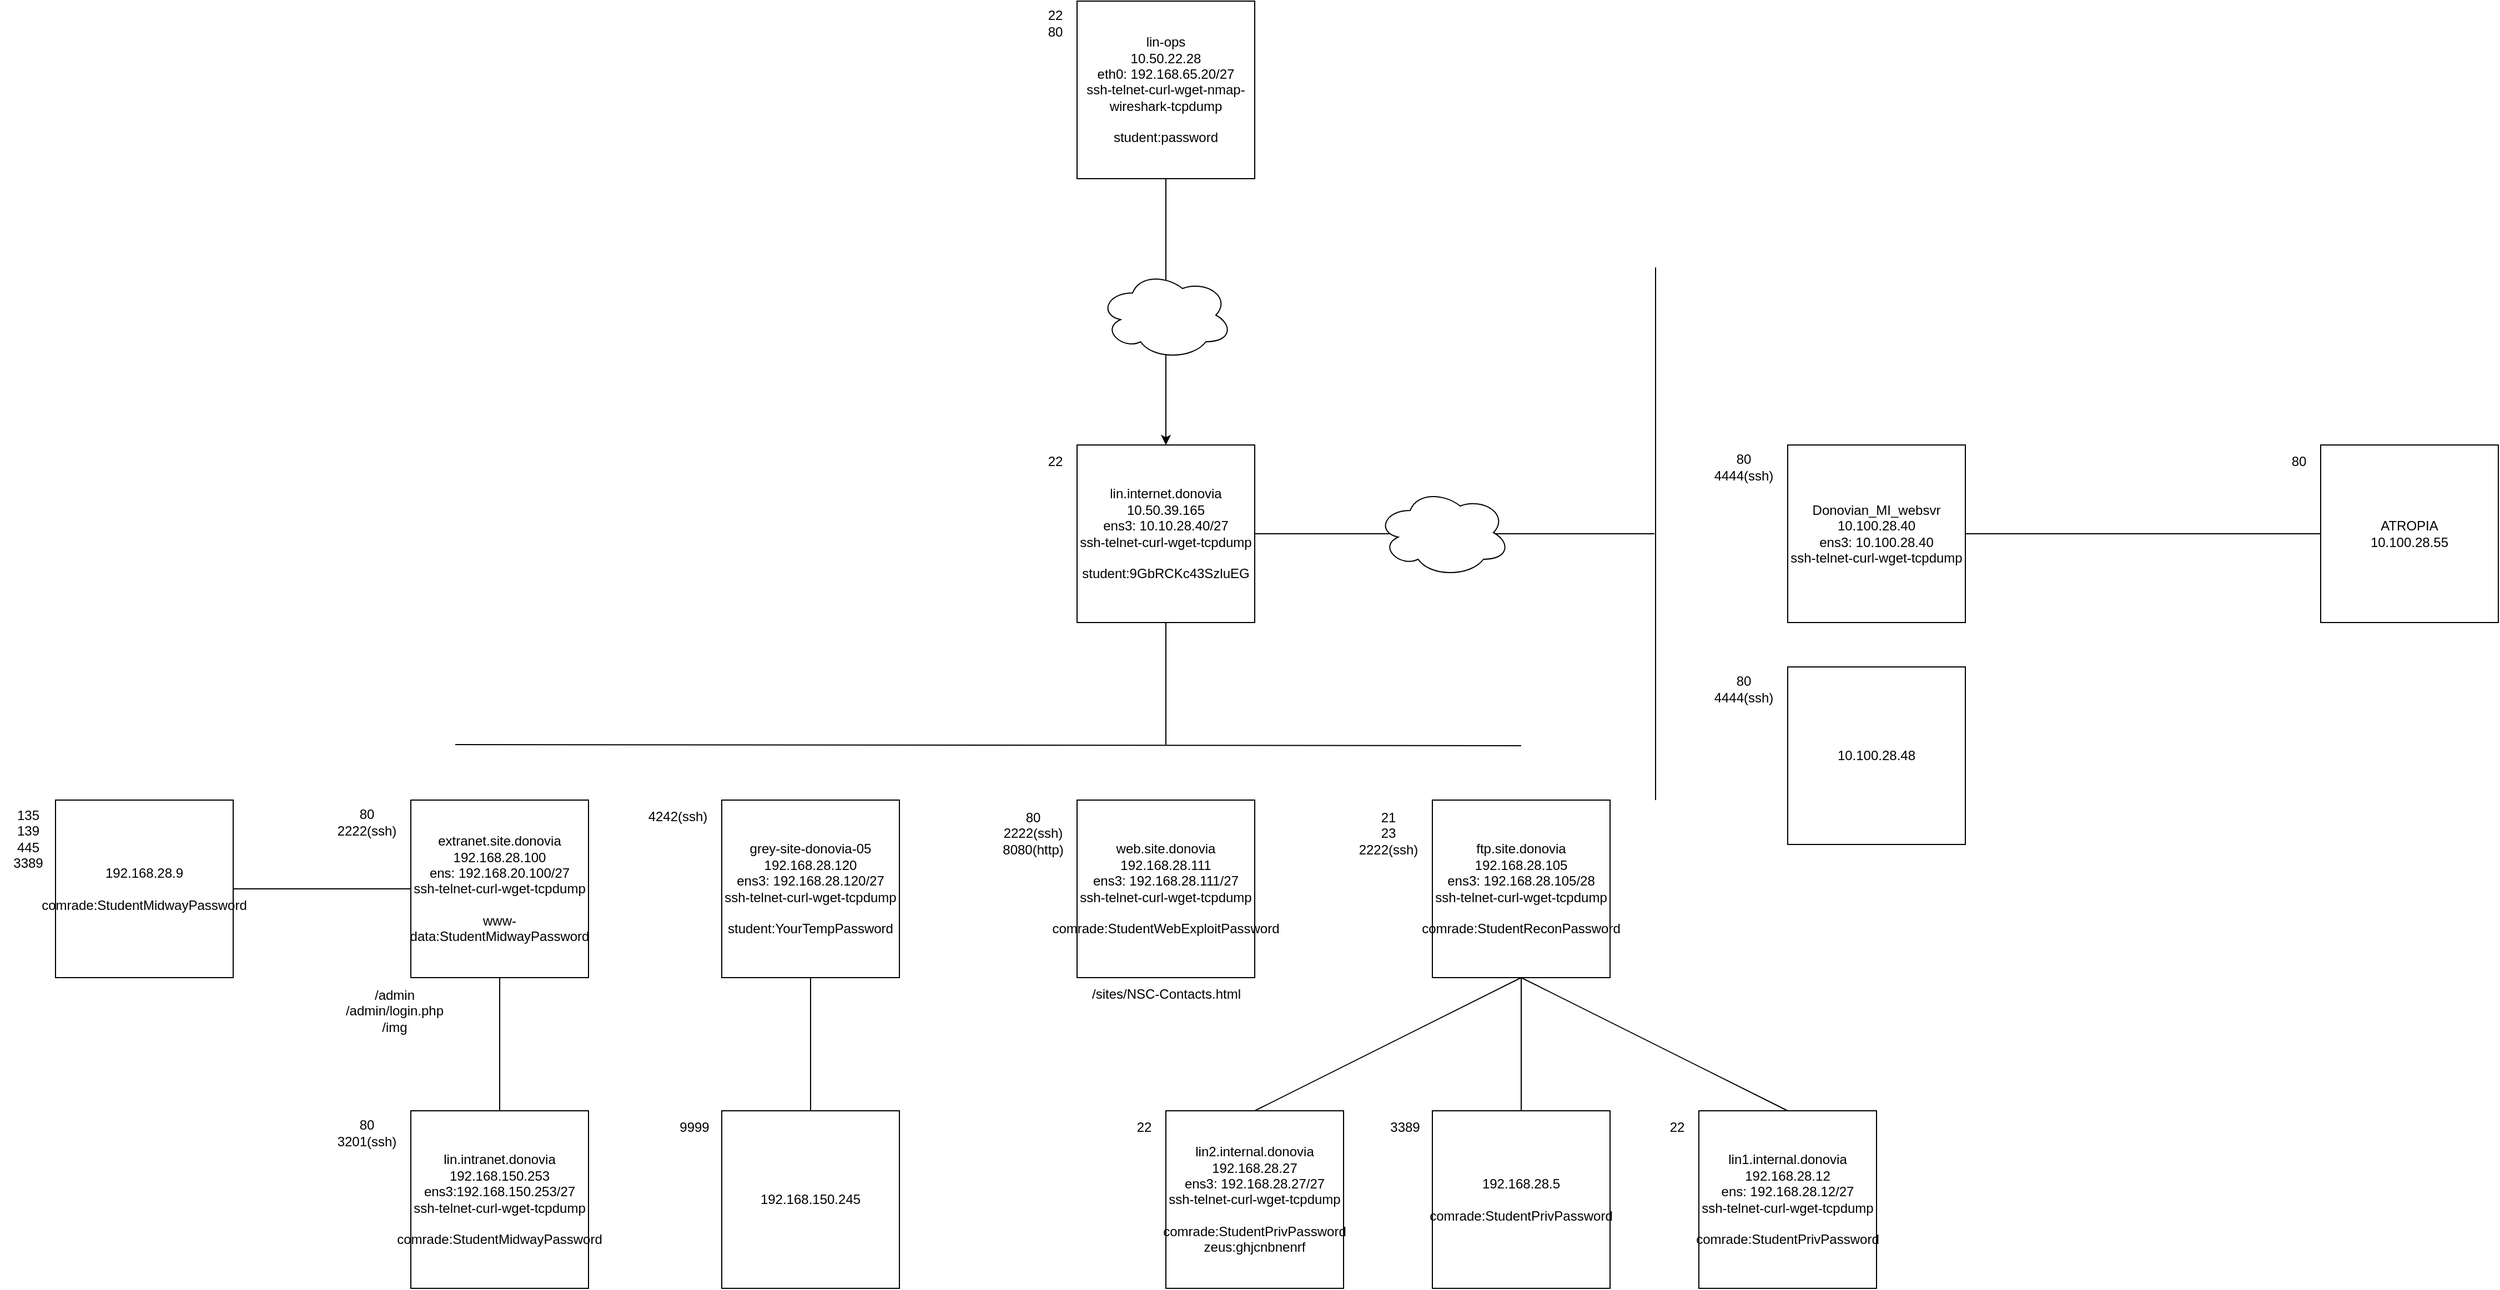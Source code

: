 <mxfile version="21.3.5" type="github" pages="2">
  <diagram name="Page-1" id="GBd0BXuGBd-nfM0JVYe7">
    <mxGraphModel dx="1528" dy="795" grid="1" gridSize="10" guides="1" tooltips="1" connect="1" arrows="1" fold="1" page="1" pageScale="1" pageWidth="850" pageHeight="1100" math="0" shadow="0">
      <root>
        <mxCell id="0" />
        <mxCell id="1" parent="0" />
        <mxCell id="7IOt7IsW9sF5NG7Idb-Z-2" value="&lt;div&gt;lin-ops&lt;/div&gt;&lt;div&gt;10.50.22.28&lt;/div&gt;&lt;div&gt;eth0: 192.168.65.20/27&lt;/div&gt;&lt;div&gt;ssh-telnet-curl-wget-nmap-wireshark-tcpdump&lt;/div&gt;&lt;div&gt;&lt;br&gt;&lt;/div&gt;&lt;div&gt;student:password&lt;br&gt;&lt;/div&gt;" style="whiteSpace=wrap;html=1;aspect=fixed;" parent="1" vertex="1">
          <mxGeometry x="320" y="40" width="160" height="160" as="geometry" />
        </mxCell>
        <mxCell id="7IOt7IsW9sF5NG7Idb-Z-3" value="&lt;div&gt;22&lt;/div&gt;&lt;div&gt;80&lt;br&gt;&lt;/div&gt;" style="text;html=1;align=center;verticalAlign=middle;resizable=0;points=[];autosize=1;strokeColor=none;fillColor=none;" parent="1" vertex="1">
          <mxGeometry x="280" y="40" width="40" height="40" as="geometry" />
        </mxCell>
        <mxCell id="7IOt7IsW9sF5NG7Idb-Z-4" value="&lt;div&gt;lin.internet.donovia&lt;br&gt;&lt;/div&gt;&lt;div&gt;10.50.39.165&lt;/div&gt;&lt;div&gt;ens3: 10.10.28.40/27&lt;/div&gt;&lt;div&gt;ssh-telnet-curl-wget-tcpdump&lt;/div&gt;&lt;div&gt;&lt;br&gt;&lt;/div&gt;&lt;div&gt;student:9GbRCKc43SzluEG&lt;br&gt;&lt;/div&gt;" style="whiteSpace=wrap;html=1;aspect=fixed;" parent="1" vertex="1">
          <mxGeometry x="320" y="440" width="160" height="160" as="geometry" />
        </mxCell>
        <mxCell id="7IOt7IsW9sF5NG7Idb-Z-5" value="" style="endArrow=classic;html=1;rounded=0;exitX=0.5;exitY=1;exitDx=0;exitDy=0;entryX=0.5;entryY=0;entryDx=0;entryDy=0;" parent="1" source="7IOt7IsW9sF5NG7Idb-Z-2" target="7IOt7IsW9sF5NG7Idb-Z-4" edge="1">
          <mxGeometry width="50" height="50" relative="1" as="geometry">
            <mxPoint x="440" y="370" as="sourcePoint" />
            <mxPoint x="490" y="320" as="targetPoint" />
          </mxGeometry>
        </mxCell>
        <mxCell id="7IOt7IsW9sF5NG7Idb-Z-6" value="" style="ellipse;shape=cloud;whiteSpace=wrap;html=1;" parent="1" vertex="1">
          <mxGeometry x="340" y="283" width="120" height="80" as="geometry" />
        </mxCell>
        <mxCell id="7IOt7IsW9sF5NG7Idb-Z-7" value="22" style="text;html=1;align=center;verticalAlign=middle;resizable=0;points=[];autosize=1;strokeColor=none;fillColor=none;" parent="1" vertex="1">
          <mxGeometry x="280" y="440" width="40" height="30" as="geometry" />
        </mxCell>
        <mxCell id="7IOt7IsW9sF5NG7Idb-Z-16" value="&lt;div&gt;extranet.site.donovia&lt;br&gt;&lt;/div&gt;&lt;div&gt;192.168.28.100&lt;/div&gt;&lt;div&gt;ens: 192.168.20.100/27&lt;/div&gt;&lt;div&gt;ssh-telnet-curl-wget-tcpdump&lt;/div&gt;&lt;div&gt;&lt;br&gt;&lt;/div&gt;&lt;div&gt;www-data:StudentMidwayPassword&lt;br&gt;&lt;/div&gt;" style="whiteSpace=wrap;html=1;aspect=fixed;" parent="1" vertex="1">
          <mxGeometry x="-280" y="760" width="160" height="160" as="geometry" />
        </mxCell>
        <mxCell id="7IOt7IsW9sF5NG7Idb-Z-17" value="&lt;div&gt;80&lt;/div&gt;&lt;div&gt;2222(ssh)&lt;br&gt;&lt;/div&gt;" style="text;html=1;align=center;verticalAlign=middle;resizable=0;points=[];autosize=1;strokeColor=none;fillColor=none;" parent="1" vertex="1">
          <mxGeometry x="-360" y="760" width="80" height="40" as="geometry" />
        </mxCell>
        <mxCell id="7IOt7IsW9sF5NG7Idb-Z-18" value="&lt;div&gt;ftp.site.donovia&lt;br&gt;&lt;/div&gt;&lt;div&gt;192.168.28.105&lt;/div&gt;&lt;div&gt;ens3: 192.168.28.105/28&lt;br&gt;&lt;/div&gt;&lt;div&gt;ssh-telnet-curl-wget-tcpdump&lt;/div&gt;&lt;div&gt;&lt;br&gt;&lt;/div&gt;&lt;div&gt;comrade:StudentReconPassword&lt;/div&gt;" style="whiteSpace=wrap;html=1;aspect=fixed;" parent="1" vertex="1">
          <mxGeometry x="640" y="760" width="160" height="160" as="geometry" />
        </mxCell>
        <mxCell id="7IOt7IsW9sF5NG7Idb-Z-19" value="&lt;div&gt;21&lt;/div&gt;&lt;div&gt;23&lt;/div&gt;&lt;div&gt;2222(ssh)&lt;br&gt;&lt;/div&gt;" style="text;html=1;align=center;verticalAlign=middle;resizable=0;points=[];autosize=1;strokeColor=none;fillColor=none;" parent="1" vertex="1">
          <mxGeometry x="560" y="760" width="80" height="60" as="geometry" />
        </mxCell>
        <mxCell id="7IOt7IsW9sF5NG7Idb-Z-20" value="&lt;div&gt;web.site.donovia&lt;br&gt;&lt;/div&gt;&lt;div&gt;192.168.28.111&lt;/div&gt;&lt;div&gt;ens3: 192.168.28.111/27&lt;/div&gt;&lt;div&gt;ssh-telnet-curl-wget-tcpdump&lt;/div&gt;&lt;div&gt;&lt;br&gt;&lt;/div&gt;&lt;div&gt;comrade:StudentWebExploitPassword&lt;/div&gt;" style="whiteSpace=wrap;html=1;aspect=fixed;" parent="1" vertex="1">
          <mxGeometry x="320" y="760" width="160" height="160" as="geometry" />
        </mxCell>
        <mxCell id="7IOt7IsW9sF5NG7Idb-Z-21" value="&lt;div&gt;80&lt;/div&gt;&lt;div&gt;2222(ssh)&lt;/div&gt;&lt;div&gt;8080(http)&lt;br&gt;&lt;/div&gt;" style="text;html=1;align=center;verticalAlign=middle;resizable=0;points=[];autosize=1;strokeColor=none;fillColor=none;" parent="1" vertex="1">
          <mxGeometry x="240" y="760" width="80" height="60" as="geometry" />
        </mxCell>
        <mxCell id="7IOt7IsW9sF5NG7Idb-Z-22" value="&lt;div&gt;grey-site-donovia-05&lt;br&gt;&lt;/div&gt;&lt;div&gt;192.168.28.120&lt;/div&gt;&lt;div&gt;ens3: 192.168.28.120/27&lt;/div&gt;&lt;div&gt;ssh-telnet-curl-wget-tcpdump&lt;/div&gt;&lt;div&gt;&lt;br&gt;&lt;/div&gt;&lt;div&gt;student:YourTempPassword&lt;br&gt;&lt;/div&gt;" style="whiteSpace=wrap;html=1;aspect=fixed;" parent="1" vertex="1">
          <mxGeometry y="760" width="160" height="160" as="geometry" />
        </mxCell>
        <mxCell id="7IOt7IsW9sF5NG7Idb-Z-23" value="4242(ssh)" style="text;html=1;align=center;verticalAlign=middle;resizable=0;points=[];autosize=1;strokeColor=none;fillColor=none;" parent="1" vertex="1">
          <mxGeometry x="-80" y="760" width="80" height="30" as="geometry" />
        </mxCell>
        <mxCell id="7IOt7IsW9sF5NG7Idb-Z-24" value="" style="endArrow=none;html=1;rounded=0;entryX=0.5;entryY=1;entryDx=0;entryDy=0;" parent="1" target="7IOt7IsW9sF5NG7Idb-Z-4" edge="1">
          <mxGeometry width="50" height="50" relative="1" as="geometry">
            <mxPoint x="400" y="710" as="sourcePoint" />
            <mxPoint x="420" y="650" as="targetPoint" />
          </mxGeometry>
        </mxCell>
        <mxCell id="7IOt7IsW9sF5NG7Idb-Z-25" value="" style="endArrow=none;html=1;rounded=0;" parent="1" edge="1">
          <mxGeometry width="50" height="50" relative="1" as="geometry">
            <mxPoint x="-240" y="710" as="sourcePoint" />
            <mxPoint x="720" y="711" as="targetPoint" />
          </mxGeometry>
        </mxCell>
        <mxCell id="7IOt7IsW9sF5NG7Idb-Z-26" value="&lt;div&gt;/admin&lt;/div&gt;&lt;div&gt;/admin/login.php&lt;/div&gt;&lt;div&gt;/img&lt;br&gt;&lt;/div&gt;" style="text;html=1;align=center;verticalAlign=middle;resizable=0;points=[];autosize=1;strokeColor=none;fillColor=none;" parent="1" vertex="1">
          <mxGeometry x="-350" y="920" width="110" height="60" as="geometry" />
        </mxCell>
        <mxCell id="7IOt7IsW9sF5NG7Idb-Z-29" value="/sites/NSC-Contacts.html" style="text;html=1;align=center;verticalAlign=middle;resizable=0;points=[];autosize=1;strokeColor=none;fillColor=none;" parent="1" vertex="1">
          <mxGeometry x="320" y="920" width="160" height="30" as="geometry" />
        </mxCell>
        <mxCell id="7IOt7IsW9sF5NG7Idb-Z-31" value="192.168.150.245" style="whiteSpace=wrap;html=1;aspect=fixed;" parent="1" vertex="1">
          <mxGeometry y="1040" width="160" height="160" as="geometry" />
        </mxCell>
        <mxCell id="7IOt7IsW9sF5NG7Idb-Z-33" value="" style="endArrow=none;html=1;rounded=0;entryX=0.5;entryY=1;entryDx=0;entryDy=0;exitX=0.5;exitY=0;exitDx=0;exitDy=0;" parent="1" source="7IOt7IsW9sF5NG7Idb-Z-31" target="7IOt7IsW9sF5NG7Idb-Z-22" edge="1">
          <mxGeometry width="50" height="50" relative="1" as="geometry">
            <mxPoint x="30" y="1000" as="sourcePoint" />
            <mxPoint x="80" y="950" as="targetPoint" />
          </mxGeometry>
        </mxCell>
        <mxCell id="7IOt7IsW9sF5NG7Idb-Z-34" value="&lt;div&gt;Donovian_MI_websvr&lt;/div&gt;&lt;div&gt;10.100.28.40&lt;/div&gt;&lt;div&gt;ens3: 10.100.28.40&lt;br&gt;&lt;/div&gt;&lt;div&gt;ssh-telnet-curl-wget-tcpdump&lt;br&gt;&lt;/div&gt;" style="whiteSpace=wrap;html=1;aspect=fixed;" parent="1" vertex="1">
          <mxGeometry x="960" y="440" width="160" height="160" as="geometry" />
        </mxCell>
        <mxCell id="7IOt7IsW9sF5NG7Idb-Z-37" value="&lt;div&gt;80&lt;/div&gt;&lt;div&gt;4444(ssh)&lt;br&gt;&lt;/div&gt;" style="text;html=1;align=center;verticalAlign=middle;resizable=0;points=[];autosize=1;strokeColor=none;fillColor=none;" parent="1" vertex="1">
          <mxGeometry x="880" y="440" width="80" height="40" as="geometry" />
        </mxCell>
        <mxCell id="7IOt7IsW9sF5NG7Idb-Z-39" value="&lt;div&gt;ATROPIA&lt;/div&gt;&lt;div&gt;10.100.28.55&lt;br&gt;&lt;/div&gt;" style="whiteSpace=wrap;html=1;aspect=fixed;" parent="1" vertex="1">
          <mxGeometry x="1440" y="440" width="160" height="160" as="geometry" />
        </mxCell>
        <mxCell id="7IOt7IsW9sF5NG7Idb-Z-41" value="" style="endArrow=none;html=1;rounded=0;exitX=1;exitY=0.5;exitDx=0;exitDy=0;entryX=0;entryY=0.5;entryDx=0;entryDy=0;" parent="1" source="7IOt7IsW9sF5NG7Idb-Z-34" target="7IOt7IsW9sF5NG7Idb-Z-39" edge="1">
          <mxGeometry width="50" height="50" relative="1" as="geometry">
            <mxPoint x="1260" y="550" as="sourcePoint" />
            <mxPoint x="1310" y="500" as="targetPoint" />
          </mxGeometry>
        </mxCell>
        <mxCell id="7IOt7IsW9sF5NG7Idb-Z-42" value="80" style="text;html=1;align=center;verticalAlign=middle;resizable=0;points=[];autosize=1;strokeColor=none;fillColor=none;" parent="1" vertex="1">
          <mxGeometry x="1400" y="440" width="40" height="30" as="geometry" />
        </mxCell>
        <mxCell id="_pwzAAkmadzu1BI4Hcq6-1" value="10.100.28.48" style="whiteSpace=wrap;html=1;aspect=fixed;" parent="1" vertex="1">
          <mxGeometry x="960" y="640" width="160" height="160" as="geometry" />
        </mxCell>
        <mxCell id="_pwzAAkmadzu1BI4Hcq6-2" value="&lt;div&gt;80&lt;/div&gt;&lt;div&gt;4444(ssh)&lt;br&gt;&lt;/div&gt;" style="text;html=1;align=center;verticalAlign=middle;resizable=0;points=[];autosize=1;strokeColor=none;fillColor=none;" parent="1" vertex="1">
          <mxGeometry x="880" y="640" width="80" height="40" as="geometry" />
        </mxCell>
        <mxCell id="_pwzAAkmadzu1BI4Hcq6-5" value="" style="endArrow=none;html=1;rounded=0;exitX=1;exitY=0.5;exitDx=0;exitDy=0;" parent="1" source="7IOt7IsW9sF5NG7Idb-Z-4" edge="1">
          <mxGeometry width="50" height="50" relative="1" as="geometry">
            <mxPoint x="610" y="470" as="sourcePoint" />
            <mxPoint x="840" y="520" as="targetPoint" />
          </mxGeometry>
        </mxCell>
        <mxCell id="_pwzAAkmadzu1BI4Hcq6-6" value="" style="endArrow=none;html=1;rounded=0;" parent="1" edge="1">
          <mxGeometry width="50" height="50" relative="1" as="geometry">
            <mxPoint x="841" y="760" as="sourcePoint" />
            <mxPoint x="841" y="280" as="targetPoint" />
          </mxGeometry>
        </mxCell>
        <mxCell id="_pwzAAkmadzu1BI4Hcq6-7" value="" style="ellipse;shape=cloud;whiteSpace=wrap;html=1;" parent="1" vertex="1">
          <mxGeometry x="590" y="479" width="120" height="80" as="geometry" />
        </mxCell>
        <mxCell id="pCFhP2y6nSyrudx5ANRZ-1" value="9999" style="text;html=1;align=center;verticalAlign=middle;resizable=0;points=[];autosize=1;strokeColor=none;fillColor=none;" parent="1" vertex="1">
          <mxGeometry x="-50" y="1040" width="50" height="30" as="geometry" />
        </mxCell>
        <mxCell id="pCFhP2y6nSyrudx5ANRZ-2" value="&lt;div&gt;192.168.28.9&lt;/div&gt;&lt;div&gt;&lt;br&gt;&lt;/div&gt;&lt;div&gt;comrade:StudentMidwayPassword&lt;br&gt;&lt;/div&gt;" style="whiteSpace=wrap;html=1;aspect=fixed;" parent="1" vertex="1">
          <mxGeometry x="-600" y="760" width="160" height="160" as="geometry" />
        </mxCell>
        <mxCell id="pCFhP2y6nSyrudx5ANRZ-3" value="&lt;div&gt;135&lt;/div&gt;&lt;div&gt;139&lt;/div&gt;&lt;div&gt;445&lt;/div&gt;&lt;div&gt;3389&lt;br&gt;&lt;/div&gt;" style="text;html=1;align=center;verticalAlign=middle;resizable=0;points=[];autosize=1;strokeColor=none;fillColor=none;" parent="1" vertex="1">
          <mxGeometry x="-650" y="760" width="50" height="70" as="geometry" />
        </mxCell>
        <mxCell id="pCFhP2y6nSyrudx5ANRZ-6" value="&lt;div&gt;lin.intranet.donovia&lt;br&gt;&lt;/div&gt;&lt;div&gt;192.168.150.253&lt;/div&gt;&lt;div&gt;ens3:192.168.150.253/27&lt;br&gt;&lt;/div&gt;&lt;div&gt;ssh-telnet-curl-wget-tcpdump&lt;/div&gt;&lt;div&gt;&lt;br&gt;&lt;/div&gt;&lt;div&gt;comrade:StudentMidwayPassword&lt;/div&gt;" style="whiteSpace=wrap;html=1;aspect=fixed;" parent="1" vertex="1">
          <mxGeometry x="-280" y="1040" width="160" height="160" as="geometry" />
        </mxCell>
        <mxCell id="pCFhP2y6nSyrudx5ANRZ-7" value="&lt;div&gt;80&lt;/div&gt;&lt;div&gt;3201(ssh)&lt;br&gt;&lt;/div&gt;" style="text;html=1;align=center;verticalAlign=middle;resizable=0;points=[];autosize=1;strokeColor=none;fillColor=none;" parent="1" vertex="1">
          <mxGeometry x="-360" y="1040" width="80" height="40" as="geometry" />
        </mxCell>
        <mxCell id="JJQe4_N6sT8ssxkk1QDW-1" value="" style="endArrow=none;html=1;rounded=0;exitX=0.5;exitY=0;exitDx=0;exitDy=0;entryX=0.5;entryY=1;entryDx=0;entryDy=0;" edge="1" parent="1" source="pCFhP2y6nSyrudx5ANRZ-6" target="7IOt7IsW9sF5NG7Idb-Z-16">
          <mxGeometry width="50" height="50" relative="1" as="geometry">
            <mxPoint x="-190" y="1000" as="sourcePoint" />
            <mxPoint x="-140" y="950" as="targetPoint" />
          </mxGeometry>
        </mxCell>
        <mxCell id="JJQe4_N6sT8ssxkk1QDW-2" value="&lt;div&gt;192.168.28.5&lt;/div&gt;&lt;div&gt;&lt;br&gt;&lt;/div&gt;&lt;div&gt;comrade:StudentPrivPassword&lt;br&gt;&lt;/div&gt;" style="whiteSpace=wrap;html=1;aspect=fixed;" vertex="1" parent="1">
          <mxGeometry x="640" y="1040" width="160" height="160" as="geometry" />
        </mxCell>
        <mxCell id="JJQe4_N6sT8ssxkk1QDW-3" value="3389" style="text;html=1;align=center;verticalAlign=middle;resizable=0;points=[];autosize=1;strokeColor=none;fillColor=none;" vertex="1" parent="1">
          <mxGeometry x="590" y="1040" width="50" height="30" as="geometry" />
        </mxCell>
        <mxCell id="JJQe4_N6sT8ssxkk1QDW-4" value="" style="endArrow=none;html=1;rounded=0;exitX=0.5;exitY=0;exitDx=0;exitDy=0;entryX=0.5;entryY=1;entryDx=0;entryDy=0;" edge="1" parent="1" source="JJQe4_N6sT8ssxkk1QDW-2" target="7IOt7IsW9sF5NG7Idb-Z-18">
          <mxGeometry width="50" height="50" relative="1" as="geometry">
            <mxPoint x="750" y="1020" as="sourcePoint" />
            <mxPoint x="800" y="970" as="targetPoint" />
          </mxGeometry>
        </mxCell>
        <mxCell id="JJQe4_N6sT8ssxkk1QDW-5" value="" style="endArrow=none;html=1;rounded=0;entryX=0;entryY=0.5;entryDx=0;entryDy=0;exitX=1;exitY=0.5;exitDx=0;exitDy=0;" edge="1" parent="1" source="pCFhP2y6nSyrudx5ANRZ-2" target="7IOt7IsW9sF5NG7Idb-Z-16">
          <mxGeometry width="50" height="50" relative="1" as="geometry">
            <mxPoint x="-500" y="1060" as="sourcePoint" />
            <mxPoint x="-450" y="1010" as="targetPoint" />
          </mxGeometry>
        </mxCell>
        <mxCell id="JJQe4_N6sT8ssxkk1QDW-6" value="&lt;div&gt;lin2.internal.donovia&lt;br&gt;&lt;/div&gt;&lt;div&gt;192.168.28.27&lt;/div&gt;&lt;div&gt;ens3: 192.168.28.27/27&lt;/div&gt;&lt;div&gt;ssh-telnet-curl-wget-tcpdump&lt;br&gt;&lt;/div&gt;&lt;div&gt;&lt;br&gt;&lt;/div&gt;&lt;div&gt;comrade:StudentPrivPassword&lt;/div&gt;&lt;div&gt;zeus:ghjcnbnenrf&lt;/div&gt;" style="whiteSpace=wrap;html=1;aspect=fixed;" vertex="1" parent="1">
          <mxGeometry x="400" y="1040" width="160" height="160" as="geometry" />
        </mxCell>
        <mxCell id="JJQe4_N6sT8ssxkk1QDW-7" value="22" style="text;html=1;align=center;verticalAlign=middle;resizable=0;points=[];autosize=1;strokeColor=none;fillColor=none;" vertex="1" parent="1">
          <mxGeometry x="360" y="1040" width="40" height="30" as="geometry" />
        </mxCell>
        <mxCell id="JJQe4_N6sT8ssxkk1QDW-9" value="&lt;div&gt;lin1.internal.donovia&lt;br&gt;&lt;/div&gt;&lt;div&gt;192.168.28.12&lt;/div&gt;&lt;div&gt;ens: 192.168.28.12/27&lt;/div&gt;&lt;div&gt;ssh-telnet-curl-wget-tcpdump&lt;/div&gt;&lt;div&gt;&lt;br&gt;&lt;/div&gt;&lt;div&gt;comrade:StudentPrivPassword&lt;br&gt;&lt;/div&gt;" style="whiteSpace=wrap;html=1;aspect=fixed;" vertex="1" parent="1">
          <mxGeometry x="880" y="1040" width="160" height="160" as="geometry" />
        </mxCell>
        <mxCell id="JJQe4_N6sT8ssxkk1QDW-10" value="22" style="text;html=1;align=center;verticalAlign=middle;resizable=0;points=[];autosize=1;strokeColor=none;fillColor=none;" vertex="1" parent="1">
          <mxGeometry x="840" y="1040" width="40" height="30" as="geometry" />
        </mxCell>
        <mxCell id="JJQe4_N6sT8ssxkk1QDW-11" value="" style="endArrow=none;html=1;rounded=0;exitX=0.5;exitY=0;exitDx=0;exitDy=0;entryX=0.5;entryY=1;entryDx=0;entryDy=0;" edge="1" parent="1" source="JJQe4_N6sT8ssxkk1QDW-6" target="7IOt7IsW9sF5NG7Idb-Z-18">
          <mxGeometry width="50" height="50" relative="1" as="geometry">
            <mxPoint x="570" y="1020" as="sourcePoint" />
            <mxPoint x="620" y="970" as="targetPoint" />
          </mxGeometry>
        </mxCell>
        <mxCell id="JJQe4_N6sT8ssxkk1QDW-12" value="" style="endArrow=none;html=1;rounded=0;exitX=0.5;exitY=1;exitDx=0;exitDy=0;entryX=0.5;entryY=0;entryDx=0;entryDy=0;" edge="1" parent="1" source="7IOt7IsW9sF5NG7Idb-Z-18" target="JJQe4_N6sT8ssxkk1QDW-9">
          <mxGeometry width="50" height="50" relative="1" as="geometry">
            <mxPoint x="890" y="990" as="sourcePoint" />
            <mxPoint x="940" y="940" as="targetPoint" />
          </mxGeometry>
        </mxCell>
      </root>
    </mxGraphModel>
  </diagram>
  <diagram id="kBY6OWhJF4kkpF91UDnw" name="Page-2">
    <mxGraphModel dx="678" dy="795" grid="1" gridSize="10" guides="1" tooltips="1" connect="1" arrows="1" fold="1" page="1" pageScale="1" pageWidth="850" pageHeight="1100" math="0" shadow="0">
      <root>
        <mxCell id="0" />
        <mxCell id="1" parent="0" />
        <mxCell id="6tAhqk6SlZEmKuH7VQ6S-1" value="&lt;div&gt;lin-ops&lt;/div&gt;&lt;div&gt;10.50.22.28&lt;/div&gt;&lt;div&gt;eth0: 192.168.65.20/27&lt;/div&gt;&lt;div&gt;ssh-telnet-curl-wget-nmap-wireshark-tcpdump&lt;/div&gt;&lt;div&gt;&lt;br&gt;&lt;/div&gt;&lt;div&gt;student:password&lt;br&gt;&lt;/div&gt;" style="whiteSpace=wrap;html=1;aspect=fixed;" vertex="1" parent="1">
          <mxGeometry x="280" y="120" width="160" height="160" as="geometry" />
        </mxCell>
        <mxCell id="NnBpzANzpDkoJogWpjl3-1" value="&lt;div&gt;22&lt;/div&gt;&lt;div&gt;80&lt;br&gt;&lt;/div&gt;" style="text;html=1;align=center;verticalAlign=middle;resizable=0;points=[];autosize=1;strokeColor=none;fillColor=none;" vertex="1" parent="1">
          <mxGeometry x="240" y="120" width="40" height="40" as="geometry" />
        </mxCell>
        <mxCell id="NnBpzANzpDkoJogWpjl3-3" value="10.50.29.115" style="whiteSpace=wrap;html=1;aspect=fixed;" vertex="1" parent="1">
          <mxGeometry x="280" y="440" width="160" height="160" as="geometry" />
        </mxCell>
        <mxCell id="NnBpzANzpDkoJogWpjl3-4" value="&lt;div&gt;21&lt;/div&gt;&lt;div&gt;22&lt;/div&gt;&lt;div&gt;23&lt;/div&gt;&lt;div&gt;80&lt;/div&gt;&lt;div&gt;3389&lt;br&gt;&lt;/div&gt;" style="text;html=1;align=center;verticalAlign=middle;resizable=0;points=[];autosize=1;strokeColor=none;fillColor=none;" vertex="1" parent="1">
          <mxGeometry x="230" y="440" width="50" height="90" as="geometry" />
        </mxCell>
      </root>
    </mxGraphModel>
  </diagram>
</mxfile>
